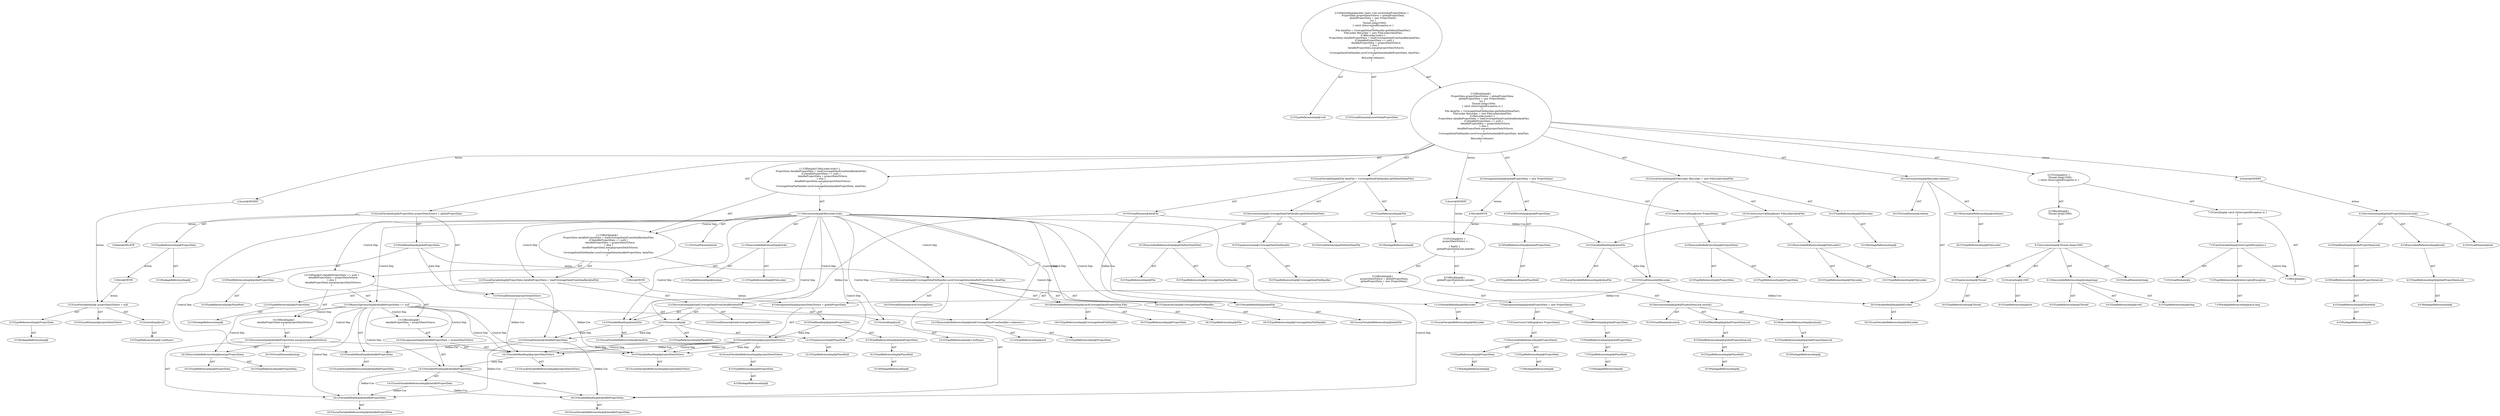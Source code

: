 digraph "saveGlobalProjectData#?" {
0 [label="2:CtTypeReferenceImpl@void" shape=ellipse]
1 [label="2:CtVirtualElement@saveGlobalProjectData" shape=ellipse]
2 [label="3:CtTypeReferenceImpl@ProjectData" shape=ellipse]
3 [label="3:CtPackageReferenceImpl@" shape=ellipse]
4 [label="3:CtFieldReferenceImpl@globalProjectData" shape=ellipse]
5 [label="3:CtTypeReferenceImpl@PlaceHold" shape=ellipse]
6 [label="3:CtFieldReadImpl@globalProjectData" shape=ellipse]
7 [label="3:CtVirtualElement@projectDataToSave" shape=ellipse]
8 [label="3:CtLocalVariableImpl@ProjectData projectDataToSave = globalProjectData" shape=ellipse]
9 [label="4:CtFieldReferenceImpl@globalProjectData" shape=ellipse]
10 [label="4:CtTypeReferenceImpl@PlaceHold" shape=ellipse]
11 [label="4:CtFieldWriteImpl@globalProjectData" shape=ellipse]
12 [label="4:CtExecutableReferenceImpl@ProjectData()" shape=ellipse]
13 [label="4:CtTypeReferenceImpl@ProjectData" shape=ellipse]
14 [label="4:CtTypeReferenceImpl@ProjectData" shape=ellipse]
15 [label="4:CtConstructorCallImpl@new ProjectData()" shape=ellipse]
16 [label="4:CtAssignmentImpl@globalProjectData = new ProjectData()" shape=ellipse]
17 [label="6:CtExecutableReferenceImpl@sleep(long)" shape=ellipse]
18 [label="6:CtTypeReferenceImpl@Thread" shape=ellipse]
19 [label="6:CtTypeReferenceImpl@void" shape=ellipse]
20 [label="6:CtTypeReferenceImpl@long" shape=ellipse]
21 [label="6:CtVirtualElement@sleep" shape=ellipse]
22 [label="6:CtTypeAccessImpl@Thread" shape=ellipse]
23 [label="6:CtTypeReferenceImpl@Thread" shape=ellipse]
24 [label="6:CtLiteralImpl@1000" shape=ellipse]
25 [label="6:CtTypeReferenceImpl@int" shape=ellipse]
26 [label="6:CtInvocationImpl@Thread.sleep(1000)" shape=ellipse]
27 [label="5:CtBlockImpl@\{
    Thread.sleep(1000);
\}" shape=ellipse]
28 [label="7:CtVirtualElement@e" shape=ellipse]
29 [label="7:CtTypeReferenceImpl@InterruptedException" shape=ellipse]
30 [label="7:CtPackageReferenceImpl@java.lang" shape=ellipse]
31 [label="7:CtCatchVariableImpl@InterruptedException e" shape=ellipse]
32 [label="7:CtBlockImpl@\{
\}" shape=ellipse]
33 [label="7:CtCatchImpl@ catch (InterruptedException e) \{
\}" shape=ellipse]
34 [label="5:CtTryImpl@try \{
    Thread.sleep(1000);
\} catch (InterruptedException e) \{
\}" shape=ellipse]
35 [label="9:CtTypeReferenceImpl@File" shape=ellipse]
36 [label="9:CtPackageReferenceImpl@" shape=ellipse]
37 [label="9:CtExecutableReferenceImpl@getDefaultDataFile()" shape=ellipse]
38 [label="9:CtTypeReferenceImpl@CoverageDataFileHandler" shape=ellipse]
39 [label="9:CtTypeReferenceImpl@File" shape=ellipse]
40 [label="9:CtVirtualElement@getDefaultDataFile" shape=ellipse]
41 [label="9:CtTypeAccessImpl@CoverageDataFileHandler" shape=ellipse]
42 [label="9:CtTypeReferenceImpl@CoverageDataFileHandler" shape=ellipse]
43 [label="9:CtInvocationImpl@CoverageDataFileHandler.getDefaultDataFile()" shape=ellipse]
44 [label="9:CtVirtualElement@dataFile" shape=ellipse]
45 [label="9:CtLocalVariableImpl@File dataFile = CoverageDataFileHandler.getDefaultDataFile()" shape=ellipse]
46 [label="10:CtTypeReferenceImpl@FileLocker" shape=ellipse]
47 [label="10:CtPackageReferenceImpl@" shape=ellipse]
48 [label="10:CtExecutableReferenceImpl@FileLocker()" shape=ellipse]
49 [label="10:CtTypeReferenceImpl@FileLocker" shape=ellipse]
50 [label="10:CtTypeReferenceImpl@FileLocker" shape=ellipse]
51 [label="10:CtVariableReadImpl@dataFile" shape=ellipse]
52 [label="10:CtLocalVariableReferenceImpl@dataFile" shape=ellipse]
53 [label="10:CtConstructorCallImpl@new FileLocker(dataFile)" shape=ellipse]
54 [label="10:CtVirtualElement@fileLocker" shape=ellipse]
55 [label="10:CtLocalVariableImpl@FileLocker fileLocker = new FileLocker(dataFile)" shape=ellipse]
56 [label="11:CtExecutableReferenceImpl@lock()" shape=ellipse]
57 [label="11:CtTypeReferenceImpl@FileLocker" shape=ellipse]
58 [label="11:CtTypeReferenceImpl@boolean" shape=ellipse]
59 [label="11:CtVirtualElement@lock" shape=ellipse]
60 [label="11:CtVariableReadImpl@fileLocker" shape=ellipse]
61 [label="11:CtLocalVariableReferenceImpl@fileLocker" shape=ellipse]
62 [label="11:CtInvocationImpl@fileLocker.lock()" shape=ellipse]
63 [label="12:CtTypeReferenceImpl@ProjectData" shape=ellipse]
64 [label="12:CtPackageReferenceImpl@" shape=ellipse]
65 [label="12:CtExecutableReferenceImpl@loadCoverageDataFromDatafile(<unknown>)" shape=ellipse]
66 [label="12:CtTypeReferenceImpl@ProjectData" shape=ellipse]
67 [label="12:CtTypeReferenceImpl@null" shape=ellipse]
68 [label="12:CtVirtualElement@loadCoverageDataFromDatafile" shape=ellipse]
69 [label="12:CtTypeAccessImpl@PlaceHold" shape=ellipse]
70 [label="12:CtTypeReferenceImpl@PlaceHold" shape=ellipse]
71 [label="12:CtThisAccessImpl@" shape=ellipse]
72 [label="12:CtTypeReferenceImpl@PlaceHold" shape=ellipse]
73 [label="12:CtVariableReadImpl@dataFile" shape=ellipse]
74 [label="12:CtLocalVariableReferenceImpl@dataFile" shape=ellipse]
75 [label="12:CtInvocationImpl@loadCoverageDataFromDatafile(dataFile)" shape=ellipse]
76 [label="12:CtVirtualElement@datafileProjectData" shape=ellipse]
77 [label="12:CtLocalVariableImpl@ProjectData datafileProjectData = loadCoverageDataFromDatafile(dataFile)" shape=ellipse]
78 [label="13:CtVariableReadImpl@datafileProjectData" shape=ellipse]
79 [label="13:CtLocalVariableReferenceImpl@datafileProjectData" shape=ellipse]
80 [label="13:CtLiteralImpl@null" shape=ellipse]
81 [label="13:CtTypeReferenceImpl@<nulltype>" shape=ellipse]
82 [label="13:CtBinaryOperatorImpl@datafileProjectData == null" shape=ellipse]
83 [label="14:CtVariableWriteImpl@datafileProjectData" shape=ellipse]
84 [label="14:CtLocalVariableReferenceImpl@datafileProjectData" shape=ellipse]
85 [label="14:CtVariableReadImpl@projectDataToSave" shape=ellipse]
86 [label="14:CtLocalVariableReferenceImpl@projectDataToSave" shape=ellipse]
87 [label="14:CtAssignmentImpl@datafileProjectData = projectDataToSave" shape=ellipse]
88 [label="13:CtBlockImpl@\{
    datafileProjectData = projectDataToSave;
\}" shape=ellipse]
89 [label="16:CtExecutableReferenceImpl@merge(ProjectData)" shape=ellipse]
90 [label="16:CtTypeReferenceImpl@ProjectData" shape=ellipse]
91 [label="16:CtTypeReferenceImpl@ProjectData" shape=ellipse]
92 [label="16:CtVirtualElement@merge" shape=ellipse]
93 [label="16:CtVariableReadImpl@datafileProjectData" shape=ellipse]
94 [label="16:CtLocalVariableReferenceImpl@datafileProjectData" shape=ellipse]
95 [label="16:CtVariableReadImpl@projectDataToSave" shape=ellipse]
96 [label="16:CtLocalVariableReferenceImpl@projectDataToSave" shape=ellipse]
97 [label="16:CtInvocationImpl@datafileProjectData.merge(projectDataToSave)" shape=ellipse]
98 [label="15:CtBlockImpl@\{
    datafileProjectData.merge(projectDataToSave);
\}" shape=ellipse]
99 [label="13:CtIfImpl@if (datafileProjectData == null) \{
    datafileProjectData = projectDataToSave;
\} else \{
    datafileProjectData.merge(projectDataToSave);
\}" shape=ellipse]
100 [label="18:CtExecutableReferenceImpl@saveCoverageData(ProjectData,File)" shape=ellipse]
101 [label="18:CtTypeReferenceImpl@CoverageDataFileHandler" shape=ellipse]
102 [label="18:CtTypeReferenceImpl@ProjectData" shape=ellipse]
103 [label="18:CtTypeReferenceImpl@File" shape=ellipse]
104 [label="18:CtVirtualElement@saveCoverageData" shape=ellipse]
105 [label="18:CtTypeAccessImpl@CoverageDataFileHandler" shape=ellipse]
106 [label="18:CtTypeReferenceImpl@CoverageDataFileHandler" shape=ellipse]
107 [label="18:CtVariableReadImpl@datafileProjectData" shape=ellipse]
108 [label="18:CtLocalVariableReferenceImpl@datafileProjectData" shape=ellipse]
109 [label="18:CtVariableReadImpl@dataFile" shape=ellipse]
110 [label="18:CtLocalVariableReferenceImpl@dataFile" shape=ellipse]
111 [label="18:CtInvocationImpl@CoverageDataFileHandler.saveCoverageData(datafileProjectData, dataFile)" shape=ellipse]
112 [label="11:CtBlockImpl@\{
    ProjectData datafileProjectData = loadCoverageDataFromDatafile(dataFile);
    if (datafileProjectData == null) \{
        datafileProjectData = projectDataToSave;
    \} else \{
        datafileProjectData.merge(projectDataToSave);
    \}
    CoverageDataFileHandler.saveCoverageData(datafileProjectData, dataFile);
\}" shape=ellipse]
113 [label="11:CtIfImpl@if (fileLocker.lock()) \{
    ProjectData datafileProjectData = loadCoverageDataFromDatafile(dataFile);
    if (datafileProjectData == null) \{
        datafileProjectData = projectDataToSave;
    \} else \{
        datafileProjectData.merge(projectDataToSave);
    \}
    CoverageDataFileHandler.saveCoverageData(datafileProjectData, dataFile);
\}" shape=ellipse]
114 [label="20:CtExecutableReferenceImpl@release()" shape=ellipse]
115 [label="20:CtTypeReferenceImpl@FileLocker" shape=ellipse]
116 [label="20:CtVirtualElement@release" shape=ellipse]
117 [label="20:CtVariableReadImpl@fileLocker" shape=ellipse]
118 [label="20:CtLocalVariableReferenceImpl@fileLocker" shape=ellipse]
119 [label="20:CtInvocationImpl@fileLocker.release()" shape=ellipse]
120 [label="2:CtBlockImpl@\{
    ProjectData projectDataToSave = globalProjectData;
    globalProjectData = new ProjectData();
    try \{
        Thread.sleep(1000);
    \} catch (InterruptedException e) \{
    \}
    File dataFile = CoverageDataFileHandler.getDefaultDataFile();
    FileLocker fileLocker = new FileLocker(dataFile);
    if (fileLocker.lock()) \{
        ProjectData datafileProjectData = loadCoverageDataFromDatafile(dataFile);
        if (datafileProjectData == null) \{
            datafileProjectData = projectDataToSave;
        \} else \{
            datafileProjectData.merge(projectDataToSave);
        \}
        CoverageDataFileHandler.saveCoverageData(datafileProjectData, dataFile);
    \}
    fileLocker.release();
\}" shape=ellipse]
121 [label="2:CtMethodImpl@public static void saveGlobalProjectData() \{
    ProjectData projectDataToSave = globalProjectData;
    globalProjectData = new ProjectData();
    try \{
        Thread.sleep(1000);
    \} catch (InterruptedException e) \{
    \}
    File dataFile = CoverageDataFileHandler.getDefaultDataFile();
    FileLocker fileLocker = new FileLocker(dataFile);
    if (fileLocker.lock()) \{
        ProjectData datafileProjectData = loadCoverageDataFromDatafile(dataFile);
        if (datafileProjectData == null) \{
            datafileProjectData = projectDataToSave;
        \} else \{
            datafileProjectData.merge(projectDataToSave);
        \}
        CoverageDataFileHandler.saveCoverageData(datafileProjectData, dataFile);
    \}
    fileLocker.release();
\}" shape=ellipse]
122 [label="3:Delete@DELETE" shape=ellipse]
123 [label="3:Insert@INSERT" shape=ellipse]
124 [label="3:CtPackageReferenceImpl@" shape=ellipse]
125 [label="3:CtTypeReferenceImpl@ProjectData" shape=ellipse]
126 [label="3:CtTypeReferenceImpl@<nulltype>" shape=ellipse]
127 [label="3:CtLiteralImpl@null" shape=ellipse]
128 [label="3:CtLocalVariableImpl@ projectDataToSave = null" shape=ellipse]
129 [label="3:CtVirtualElement@projectDataToSave" shape=ellipse]
130 [label="4:Insert@INSERT" shape=ellipse]
131 [label="4:CtPackageReferenceImpl@" shape=ellipse]
132 [label="4:CtTypeReferenceImpl@PlaceHold" shape=ellipse]
133 [label="4:CtFieldReferenceImpl@globalProjectDataLock" shape=ellipse]
134 [label="4:CtFieldReadImpl@globalProjectDataLock" shape=ellipse]
135 [label="4:CtPackageReferenceImpl@" shape=ellipse]
136 [label="4:CtTypeReferenceImpl@globalProjectDataLock" shape=ellipse]
137 [label="4:CtExecutableReferenceImpl@lock()" shape=ellipse]
138 [label="4:CtInvocationImpl@globalProjectDataLock.lock()" shape=ellipse]
139 [label="4:CtVirtualElement@lock" shape=ellipse]
140 [label="5:Insert@INSERT" shape=ellipse]
141 [label="6:CtPackageReferenceImpl@" shape=ellipse]
142 [label="6:CtTypeReferenceImpl@ProjectData" shape=ellipse]
143 [label="6:CtLocalVariableReferenceImpl@projectDataToSave" shape=ellipse]
144 [label="6:CtVariableWriteImpl@projectDataToSave" shape=ellipse]
145 [label="6:CtPackageReferenceImpl@" shape=ellipse]
146 [label="6:CtTypeReferenceImpl@PlaceHold" shape=ellipse]
147 [label="6:CtFieldReferenceImpl@globalProjectData" shape=ellipse]
148 [label="6:CtFieldReadImpl@globalProjectData" shape=ellipse]
149 [label="6:CtAssignmentImpl@projectDataToSave = globalProjectData" shape=ellipse]
150 [label="7:CtPackageReferenceImpl@" shape=ellipse]
151 [label="7:CtTypeReferenceImpl@PlaceHold" shape=ellipse]
152 [label="7:CtFieldReferenceImpl@globalProjectData" shape=ellipse]
153 [label="7:CtFieldWriteImpl@globalProjectData" shape=ellipse]
154 [label="7:CtPackageReferenceImpl@" shape=ellipse]
155 [label="7:CtTypeReferenceImpl@ProjectData" shape=ellipse]
156 [label="7:CtPackageReferenceImpl@" shape=ellipse]
157 [label="7:CtTypeReferenceImpl@ProjectData" shape=ellipse]
158 [label="7:CtExecutableReferenceImpl@ProjectData()" shape=ellipse]
159 [label="7:CtConstructorCallImpl@new ProjectData()" shape=ellipse]
160 [label="7:CtAssignmentImpl@globalProjectData = new ProjectData()" shape=ellipse]
161 [label="5:CtBlockImpl@\{
    projectDataToSave = globalProjectData;
    globalProjectData = new ProjectData();
\}" shape=ellipse]
162 [label="9:CtPackageReferenceImpl@" shape=ellipse]
163 [label="9:CtTypeReferenceImpl@PlaceHold" shape=ellipse]
164 [label="9:CtFieldReferenceImpl@globalProjectDataLock" shape=ellipse]
165 [label="9:CtFieldReadImpl@globalProjectDataLock" shape=ellipse]
166 [label="9:CtPackageReferenceImpl@" shape=ellipse]
167 [label="9:CtTypeReferenceImpl@globalProjectDataLock" shape=ellipse]
168 [label="9:CtExecutableReferenceImpl@unlock()" shape=ellipse]
169 [label="9:CtInvocationImpl@globalProjectDataLock.unlock()" shape=ellipse]
170 [label="9:CtVirtualElement@unlock" shape=ellipse]
171 [label="8:CtBlockImpl@\{
    globalProjectDataLock.unlock();
\}" shape=ellipse]
172 [label="5:CtTryImpl@try \{
    projectDataToSave = ;

\} finally \{
    globalProjectDataLock.unlock();
\}" shape=ellipse]
173 [label="3:Move@MOVE" shape=ellipse]
174 [label="4:Move@MOVE" shape=ellipse]
175 [label="3:Move@MOVE" shape=ellipse]
2 -> 3 [label="AST"];
2 -> 173 [label="Action"];
4 -> 5 [label="AST"];
6 -> 4 [label="AST"];
6 -> 7 [label="Data Dep"];
6 -> 175 [label="Action"];
7 -> 85 [label="Define-Use"];
7 -> 95 [label="Define-Use"];
8 -> 7 [label="AST"];
8 -> 2 [label="AST"];
8 -> 6 [label="AST"];
8 -> 122 [label="Action"];
9 -> 10 [label="AST"];
11 -> 9 [label="AST"];
12 -> 13 [label="AST"];
12 -> 14 [label="AST"];
15 -> 12 [label="AST"];
16 -> 11 [label="AST"];
16 -> 15 [label="AST"];
16 -> 174 [label="Action"];
17 -> 18 [label="AST"];
17 -> 19 [label="AST"];
17 -> 20 [label="AST"];
22 -> 23 [label="AST"];
24 -> 25 [label="AST"];
26 -> 21 [label="AST"];
26 -> 22 [label="AST"];
26 -> 17 [label="AST"];
26 -> 24 [label="AST"];
27 -> 26 [label="AST"];
29 -> 30 [label="AST"];
31 -> 28 [label="AST"];
31 -> 29 [label="AST"];
31 -> 32 [label="Control Dep"];
33 -> 31 [label="AST"];
33 -> 32 [label="AST"];
34 -> 27 [label="AST"];
34 -> 33 [label="AST"];
35 -> 36 [label="AST"];
37 -> 38 [label="AST"];
37 -> 39 [label="AST"];
41 -> 42 [label="AST"];
43 -> 40 [label="AST"];
43 -> 41 [label="AST"];
43 -> 37 [label="AST"];
44 -> 51 [label="Define-Use"];
44 -> 73 [label="Define-Use"];
44 -> 109 [label="Define-Use"];
45 -> 44 [label="AST"];
45 -> 35 [label="AST"];
45 -> 43 [label="AST"];
46 -> 47 [label="AST"];
48 -> 49 [label="AST"];
48 -> 50 [label="AST"];
51 -> 52 [label="AST"];
51 -> 54 [label="Data Dep"];
53 -> 48 [label="AST"];
53 -> 51 [label="AST"];
54 -> 60 [label="Define-Use"];
54 -> 117 [label="Define-Use"];
55 -> 54 [label="AST"];
55 -> 46 [label="AST"];
55 -> 53 [label="AST"];
56 -> 57 [label="AST"];
56 -> 58 [label="AST"];
60 -> 61 [label="AST"];
62 -> 59 [label="AST"];
62 -> 60 [label="AST"];
62 -> 56 [label="AST"];
62 -> 112 [label="Control Dep"];
62 -> 77 [label="Control Dep"];
62 -> 75 [label="Control Dep"];
62 -> 65 [label="Control Dep"];
62 -> 71 [label="Control Dep"];
62 -> 69 [label="Control Dep"];
62 -> 73 [label="Control Dep"];
62 -> 99 [label="Control Dep"];
62 -> 82 [label="Control Dep"];
62 -> 78 [label="Control Dep"];
62 -> 80 [label="Control Dep"];
62 -> 111 [label="Control Dep"];
62 -> 100 [label="Control Dep"];
62 -> 105 [label="Control Dep"];
62 -> 107 [label="Control Dep"];
62 -> 109 [label="Control Dep"];
63 -> 64 [label="AST"];
65 -> 66 [label="AST"];
65 -> 67 [label="AST"];
69 -> 70 [label="AST"];
71 -> 72 [label="AST"];
71 -> 69 [label="AST"];
71 -> 76 [label="Data Dep"];
73 -> 74 [label="AST"];
73 -> 76 [label="Data Dep"];
75 -> 68 [label="AST"];
75 -> 71 [label="AST"];
75 -> 65 [label="AST"];
75 -> 73 [label="AST"];
76 -> 78 [label="Define-Use"];
76 -> 93 [label="Define-Use"];
76 -> 107 [label="Define-Use"];
77 -> 76 [label="AST"];
77 -> 63 [label="AST"];
77 -> 75 [label="AST"];
78 -> 79 [label="AST"];
80 -> 81 [label="AST"];
82 -> 78 [label="AST"];
82 -> 80 [label="AST"];
82 -> 88 [label="Control Dep"];
82 -> 87 [label="Control Dep"];
82 -> 83 [label="Control Dep"];
82 -> 85 [label="Control Dep"];
82 -> 98 [label="Control Dep"];
82 -> 97 [label="Control Dep"];
82 -> 89 [label="Control Dep"];
82 -> 93 [label="Control Dep"];
82 -> 95 [label="Control Dep"];
83 -> 84 [label="AST"];
83 -> 93 [label="Define-Use"];
83 -> 107 [label="Define-Use"];
84 -> 93 [label="Define-Use"];
84 -> 107 [label="Define-Use"];
85 -> 86 [label="AST"];
85 -> 83 [label="Data Dep"];
87 -> 83 [label="AST"];
87 -> 85 [label="AST"];
88 -> 87 [label="AST"];
89 -> 90 [label="AST"];
89 -> 91 [label="AST"];
93 -> 94 [label="AST"];
95 -> 96 [label="AST"];
97 -> 92 [label="AST"];
97 -> 93 [label="AST"];
97 -> 89 [label="AST"];
97 -> 95 [label="AST"];
98 -> 97 [label="AST"];
99 -> 82 [label="AST"];
99 -> 88 [label="AST"];
99 -> 98 [label="AST"];
100 -> 101 [label="AST"];
100 -> 102 [label="AST"];
100 -> 103 [label="AST"];
105 -> 106 [label="AST"];
107 -> 108 [label="AST"];
109 -> 110 [label="AST"];
111 -> 104 [label="AST"];
111 -> 105 [label="AST"];
111 -> 100 [label="AST"];
111 -> 107 [label="AST"];
111 -> 109 [label="AST"];
112 -> 77 [label="AST"];
112 -> 99 [label="AST"];
112 -> 111 [label="AST"];
113 -> 62 [label="AST"];
113 -> 112 [label="AST"];
114 -> 115 [label="AST"];
117 -> 118 [label="AST"];
119 -> 116 [label="AST"];
119 -> 117 [label="AST"];
119 -> 114 [label="AST"];
120 -> 8 [label="AST"];
120 -> 16 [label="AST"];
120 -> 34 [label="AST"];
120 -> 45 [label="AST"];
120 -> 55 [label="AST"];
120 -> 113 [label="AST"];
120 -> 119 [label="AST"];
120 -> 123 [label="Action"];
120 -> 130 [label="Action"];
120 -> 140 [label="Action"];
121 -> 1 [label="AST"];
121 -> 0 [label="AST"];
121 -> 120 [label="AST"];
123 -> 128 [label="Action"];
125 -> 124 [label="AST"];
127 -> 126 [label="AST"];
128 -> 129 [label="AST"];
128 -> 125 [label="AST"];
128 -> 127 [label="AST"];
130 -> 138 [label="Action"];
132 -> 131 [label="AST"];
133 -> 132 [label="AST"];
134 -> 133 [label="AST"];
136 -> 135 [label="AST"];
137 -> 136 [label="AST"];
138 -> 139 [label="AST"];
138 -> 134 [label="AST"];
138 -> 137 [label="AST"];
140 -> 172 [label="Action"];
142 -> 141 [label="AST"];
143 -> 142 [label="AST"];
144 -> 143 [label="AST"];
144 -> 85 [label="Define-Use"];
144 -> 85 [label="Data Dep"];
144 -> 85 [label="Control Dep"];
144 -> 95 [label="Define-Use"];
144 -> 95 [label="Data Dep"];
144 -> 95 [label="Control Dep"];
146 -> 145 [label="AST"];
147 -> 146 [label="AST"];
148 -> 147 [label="AST"];
148 -> 144 [label="Data Dep"];
149 -> 144 [label="AST"];
149 -> 148 [label="AST"];
151 -> 150 [label="AST"];
152 -> 151 [label="AST"];
153 -> 152 [label="AST"];
155 -> 154 [label="AST"];
157 -> 156 [label="AST"];
158 -> 155 [label="AST"];
158 -> 157 [label="AST"];
159 -> 158 [label="AST"];
160 -> 153 [label="AST"];
160 -> 159 [label="AST"];
161 -> 149 [label="AST"];
161 -> 160 [label="AST"];
163 -> 162 [label="AST"];
164 -> 163 [label="AST"];
165 -> 164 [label="AST"];
167 -> 166 [label="AST"];
168 -> 167 [label="AST"];
169 -> 170 [label="AST"];
169 -> 165 [label="AST"];
169 -> 168 [label="AST"];
171 -> 169 [label="AST"];
172 -> 161 [label="AST"];
172 -> 171 [label="AST"];
173 -> 128 [label="Action"];
174 -> 172 [label="Action"];
175 -> 149 [label="Action"];
}